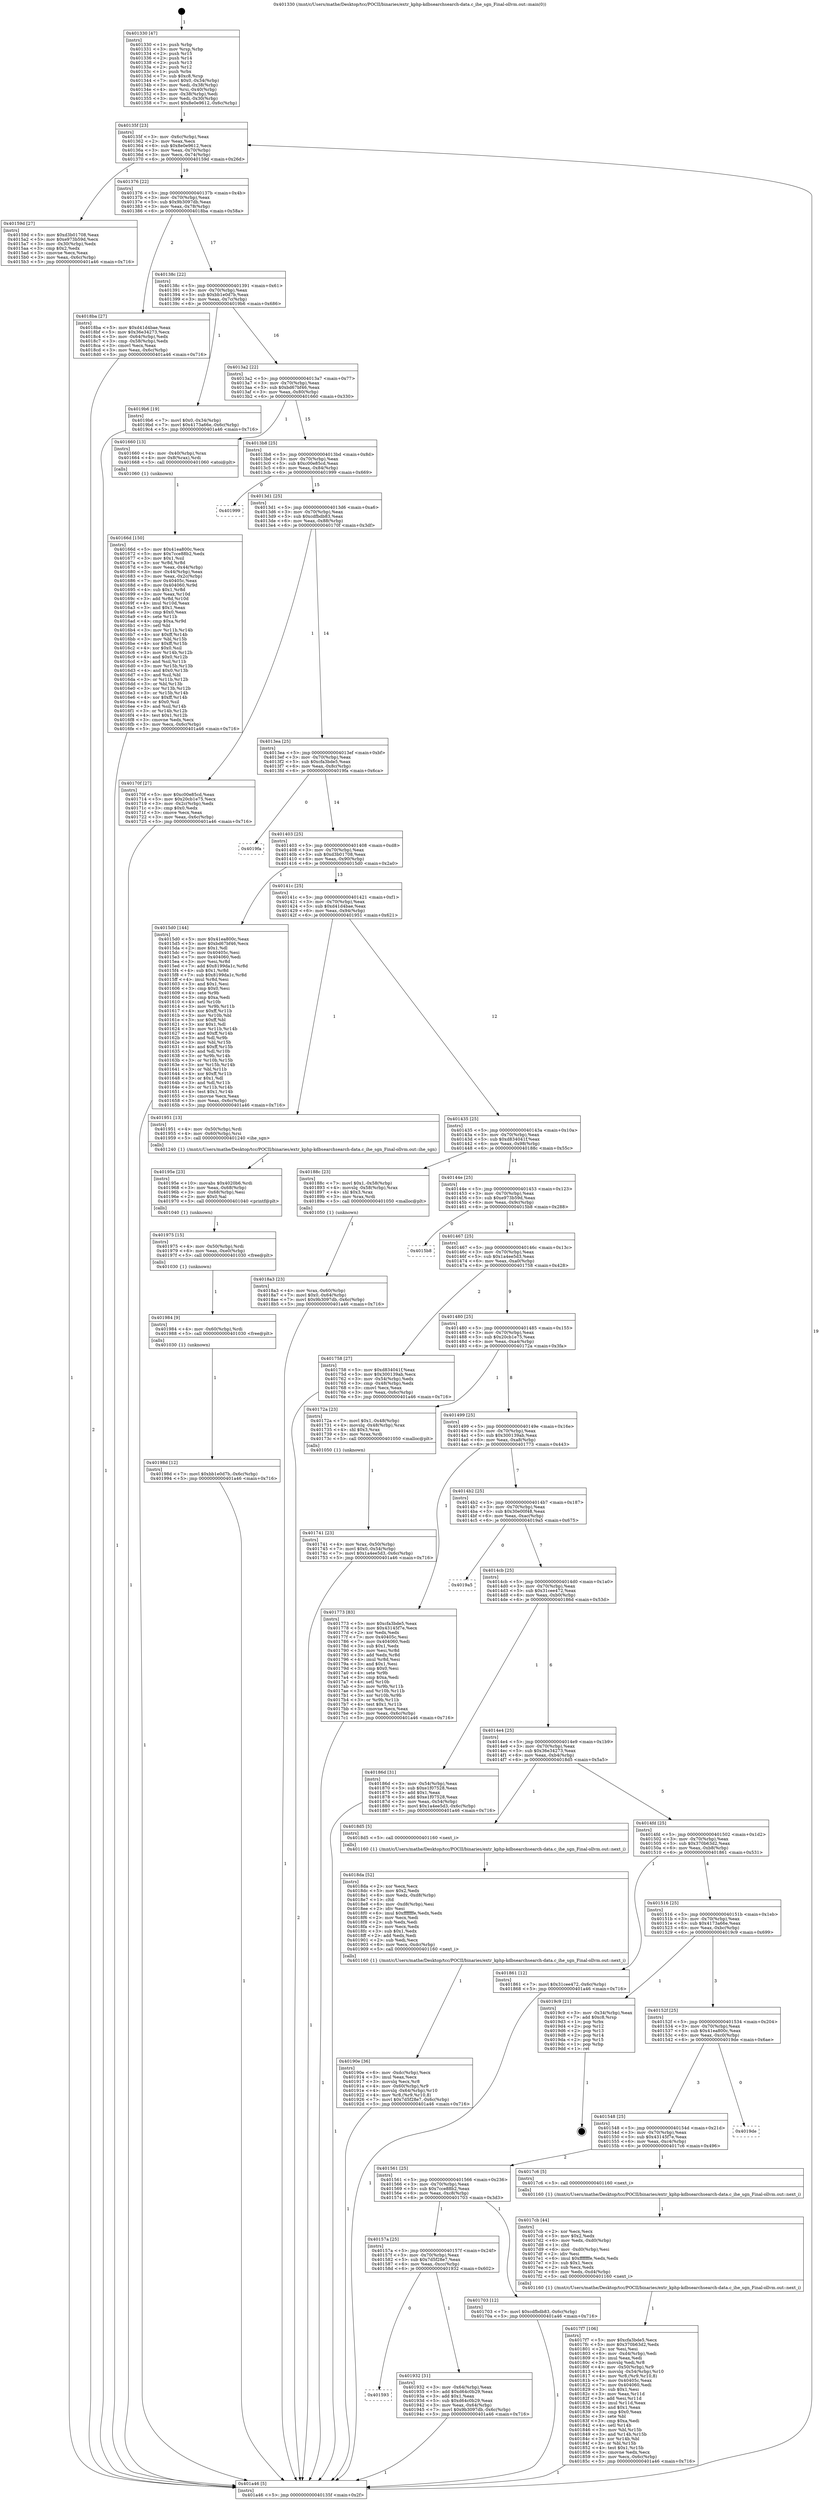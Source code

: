 digraph "0x401330" {
  label = "0x401330 (/mnt/c/Users/mathe/Desktop/tcc/POCII/binaries/extr_kphp-kdbsearchsearch-data.c_ihe_sgn_Final-ollvm.out::main(0))"
  labelloc = "t"
  node[shape=record]

  Entry [label="",width=0.3,height=0.3,shape=circle,fillcolor=black,style=filled]
  "0x40135f" [label="{
     0x40135f [23]\l
     | [instrs]\l
     &nbsp;&nbsp;0x40135f \<+3\>: mov -0x6c(%rbp),%eax\l
     &nbsp;&nbsp;0x401362 \<+2\>: mov %eax,%ecx\l
     &nbsp;&nbsp;0x401364 \<+6\>: sub $0x8e0e9612,%ecx\l
     &nbsp;&nbsp;0x40136a \<+3\>: mov %eax,-0x70(%rbp)\l
     &nbsp;&nbsp;0x40136d \<+3\>: mov %ecx,-0x74(%rbp)\l
     &nbsp;&nbsp;0x401370 \<+6\>: je 000000000040159d \<main+0x26d\>\l
  }"]
  "0x40159d" [label="{
     0x40159d [27]\l
     | [instrs]\l
     &nbsp;&nbsp;0x40159d \<+5\>: mov $0xd3b01708,%eax\l
     &nbsp;&nbsp;0x4015a2 \<+5\>: mov $0xe973b59d,%ecx\l
     &nbsp;&nbsp;0x4015a7 \<+3\>: mov -0x30(%rbp),%edx\l
     &nbsp;&nbsp;0x4015aa \<+3\>: cmp $0x2,%edx\l
     &nbsp;&nbsp;0x4015ad \<+3\>: cmovne %ecx,%eax\l
     &nbsp;&nbsp;0x4015b0 \<+3\>: mov %eax,-0x6c(%rbp)\l
     &nbsp;&nbsp;0x4015b3 \<+5\>: jmp 0000000000401a46 \<main+0x716\>\l
  }"]
  "0x401376" [label="{
     0x401376 [22]\l
     | [instrs]\l
     &nbsp;&nbsp;0x401376 \<+5\>: jmp 000000000040137b \<main+0x4b\>\l
     &nbsp;&nbsp;0x40137b \<+3\>: mov -0x70(%rbp),%eax\l
     &nbsp;&nbsp;0x40137e \<+5\>: sub $0x9b3097db,%eax\l
     &nbsp;&nbsp;0x401383 \<+3\>: mov %eax,-0x78(%rbp)\l
     &nbsp;&nbsp;0x401386 \<+6\>: je 00000000004018ba \<main+0x58a\>\l
  }"]
  "0x401a46" [label="{
     0x401a46 [5]\l
     | [instrs]\l
     &nbsp;&nbsp;0x401a46 \<+5\>: jmp 000000000040135f \<main+0x2f\>\l
  }"]
  "0x401330" [label="{
     0x401330 [47]\l
     | [instrs]\l
     &nbsp;&nbsp;0x401330 \<+1\>: push %rbp\l
     &nbsp;&nbsp;0x401331 \<+3\>: mov %rsp,%rbp\l
     &nbsp;&nbsp;0x401334 \<+2\>: push %r15\l
     &nbsp;&nbsp;0x401336 \<+2\>: push %r14\l
     &nbsp;&nbsp;0x401338 \<+2\>: push %r13\l
     &nbsp;&nbsp;0x40133a \<+2\>: push %r12\l
     &nbsp;&nbsp;0x40133c \<+1\>: push %rbx\l
     &nbsp;&nbsp;0x40133d \<+7\>: sub $0xc8,%rsp\l
     &nbsp;&nbsp;0x401344 \<+7\>: movl $0x0,-0x34(%rbp)\l
     &nbsp;&nbsp;0x40134b \<+3\>: mov %edi,-0x38(%rbp)\l
     &nbsp;&nbsp;0x40134e \<+4\>: mov %rsi,-0x40(%rbp)\l
     &nbsp;&nbsp;0x401352 \<+3\>: mov -0x38(%rbp),%edi\l
     &nbsp;&nbsp;0x401355 \<+3\>: mov %edi,-0x30(%rbp)\l
     &nbsp;&nbsp;0x401358 \<+7\>: movl $0x8e0e9612,-0x6c(%rbp)\l
  }"]
  Exit [label="",width=0.3,height=0.3,shape=circle,fillcolor=black,style=filled,peripheries=2]
  "0x4018ba" [label="{
     0x4018ba [27]\l
     | [instrs]\l
     &nbsp;&nbsp;0x4018ba \<+5\>: mov $0xd41d4bae,%eax\l
     &nbsp;&nbsp;0x4018bf \<+5\>: mov $0x36e34273,%ecx\l
     &nbsp;&nbsp;0x4018c4 \<+3\>: mov -0x64(%rbp),%edx\l
     &nbsp;&nbsp;0x4018c7 \<+3\>: cmp -0x58(%rbp),%edx\l
     &nbsp;&nbsp;0x4018ca \<+3\>: cmovl %ecx,%eax\l
     &nbsp;&nbsp;0x4018cd \<+3\>: mov %eax,-0x6c(%rbp)\l
     &nbsp;&nbsp;0x4018d0 \<+5\>: jmp 0000000000401a46 \<main+0x716\>\l
  }"]
  "0x40138c" [label="{
     0x40138c [22]\l
     | [instrs]\l
     &nbsp;&nbsp;0x40138c \<+5\>: jmp 0000000000401391 \<main+0x61\>\l
     &nbsp;&nbsp;0x401391 \<+3\>: mov -0x70(%rbp),%eax\l
     &nbsp;&nbsp;0x401394 \<+5\>: sub $0xbb1e0d7b,%eax\l
     &nbsp;&nbsp;0x401399 \<+3\>: mov %eax,-0x7c(%rbp)\l
     &nbsp;&nbsp;0x40139c \<+6\>: je 00000000004019b6 \<main+0x686\>\l
  }"]
  "0x40198d" [label="{
     0x40198d [12]\l
     | [instrs]\l
     &nbsp;&nbsp;0x40198d \<+7\>: movl $0xbb1e0d7b,-0x6c(%rbp)\l
     &nbsp;&nbsp;0x401994 \<+5\>: jmp 0000000000401a46 \<main+0x716\>\l
  }"]
  "0x4019b6" [label="{
     0x4019b6 [19]\l
     | [instrs]\l
     &nbsp;&nbsp;0x4019b6 \<+7\>: movl $0x0,-0x34(%rbp)\l
     &nbsp;&nbsp;0x4019bd \<+7\>: movl $0x4173a66e,-0x6c(%rbp)\l
     &nbsp;&nbsp;0x4019c4 \<+5\>: jmp 0000000000401a46 \<main+0x716\>\l
  }"]
  "0x4013a2" [label="{
     0x4013a2 [22]\l
     | [instrs]\l
     &nbsp;&nbsp;0x4013a2 \<+5\>: jmp 00000000004013a7 \<main+0x77\>\l
     &nbsp;&nbsp;0x4013a7 \<+3\>: mov -0x70(%rbp),%eax\l
     &nbsp;&nbsp;0x4013aa \<+5\>: sub $0xbd67bf46,%eax\l
     &nbsp;&nbsp;0x4013af \<+3\>: mov %eax,-0x80(%rbp)\l
     &nbsp;&nbsp;0x4013b2 \<+6\>: je 0000000000401660 \<main+0x330\>\l
  }"]
  "0x401984" [label="{
     0x401984 [9]\l
     | [instrs]\l
     &nbsp;&nbsp;0x401984 \<+4\>: mov -0x60(%rbp),%rdi\l
     &nbsp;&nbsp;0x401988 \<+5\>: call 0000000000401030 \<free@plt\>\l
     | [calls]\l
     &nbsp;&nbsp;0x401030 \{1\} (unknown)\l
  }"]
  "0x401660" [label="{
     0x401660 [13]\l
     | [instrs]\l
     &nbsp;&nbsp;0x401660 \<+4\>: mov -0x40(%rbp),%rax\l
     &nbsp;&nbsp;0x401664 \<+4\>: mov 0x8(%rax),%rdi\l
     &nbsp;&nbsp;0x401668 \<+5\>: call 0000000000401060 \<atoi@plt\>\l
     | [calls]\l
     &nbsp;&nbsp;0x401060 \{1\} (unknown)\l
  }"]
  "0x4013b8" [label="{
     0x4013b8 [25]\l
     | [instrs]\l
     &nbsp;&nbsp;0x4013b8 \<+5\>: jmp 00000000004013bd \<main+0x8d\>\l
     &nbsp;&nbsp;0x4013bd \<+3\>: mov -0x70(%rbp),%eax\l
     &nbsp;&nbsp;0x4013c0 \<+5\>: sub $0xc00e85cd,%eax\l
     &nbsp;&nbsp;0x4013c5 \<+6\>: mov %eax,-0x84(%rbp)\l
     &nbsp;&nbsp;0x4013cb \<+6\>: je 0000000000401999 \<main+0x669\>\l
  }"]
  "0x401975" [label="{
     0x401975 [15]\l
     | [instrs]\l
     &nbsp;&nbsp;0x401975 \<+4\>: mov -0x50(%rbp),%rdi\l
     &nbsp;&nbsp;0x401979 \<+6\>: mov %eax,-0xe0(%rbp)\l
     &nbsp;&nbsp;0x40197f \<+5\>: call 0000000000401030 \<free@plt\>\l
     | [calls]\l
     &nbsp;&nbsp;0x401030 \{1\} (unknown)\l
  }"]
  "0x401999" [label="{
     0x401999\l
  }", style=dashed]
  "0x4013d1" [label="{
     0x4013d1 [25]\l
     | [instrs]\l
     &nbsp;&nbsp;0x4013d1 \<+5\>: jmp 00000000004013d6 \<main+0xa6\>\l
     &nbsp;&nbsp;0x4013d6 \<+3\>: mov -0x70(%rbp),%eax\l
     &nbsp;&nbsp;0x4013d9 \<+5\>: sub $0xcdfbdb83,%eax\l
     &nbsp;&nbsp;0x4013de \<+6\>: mov %eax,-0x88(%rbp)\l
     &nbsp;&nbsp;0x4013e4 \<+6\>: je 000000000040170f \<main+0x3df\>\l
  }"]
  "0x40195e" [label="{
     0x40195e [23]\l
     | [instrs]\l
     &nbsp;&nbsp;0x40195e \<+10\>: movabs $0x4020b6,%rdi\l
     &nbsp;&nbsp;0x401968 \<+3\>: mov %eax,-0x68(%rbp)\l
     &nbsp;&nbsp;0x40196b \<+3\>: mov -0x68(%rbp),%esi\l
     &nbsp;&nbsp;0x40196e \<+2\>: mov $0x0,%al\l
     &nbsp;&nbsp;0x401970 \<+5\>: call 0000000000401040 \<printf@plt\>\l
     | [calls]\l
     &nbsp;&nbsp;0x401040 \{1\} (unknown)\l
  }"]
  "0x40170f" [label="{
     0x40170f [27]\l
     | [instrs]\l
     &nbsp;&nbsp;0x40170f \<+5\>: mov $0xc00e85cd,%eax\l
     &nbsp;&nbsp;0x401714 \<+5\>: mov $0x20cb1e75,%ecx\l
     &nbsp;&nbsp;0x401719 \<+3\>: mov -0x2c(%rbp),%edx\l
     &nbsp;&nbsp;0x40171c \<+3\>: cmp $0x0,%edx\l
     &nbsp;&nbsp;0x40171f \<+3\>: cmove %ecx,%eax\l
     &nbsp;&nbsp;0x401722 \<+3\>: mov %eax,-0x6c(%rbp)\l
     &nbsp;&nbsp;0x401725 \<+5\>: jmp 0000000000401a46 \<main+0x716\>\l
  }"]
  "0x4013ea" [label="{
     0x4013ea [25]\l
     | [instrs]\l
     &nbsp;&nbsp;0x4013ea \<+5\>: jmp 00000000004013ef \<main+0xbf\>\l
     &nbsp;&nbsp;0x4013ef \<+3\>: mov -0x70(%rbp),%eax\l
     &nbsp;&nbsp;0x4013f2 \<+5\>: sub $0xcfa3bde5,%eax\l
     &nbsp;&nbsp;0x4013f7 \<+6\>: mov %eax,-0x8c(%rbp)\l
     &nbsp;&nbsp;0x4013fd \<+6\>: je 00000000004019fa \<main+0x6ca\>\l
  }"]
  "0x401593" [label="{
     0x401593\l
  }", style=dashed]
  "0x4019fa" [label="{
     0x4019fa\l
  }", style=dashed]
  "0x401403" [label="{
     0x401403 [25]\l
     | [instrs]\l
     &nbsp;&nbsp;0x401403 \<+5\>: jmp 0000000000401408 \<main+0xd8\>\l
     &nbsp;&nbsp;0x401408 \<+3\>: mov -0x70(%rbp),%eax\l
     &nbsp;&nbsp;0x40140b \<+5\>: sub $0xd3b01708,%eax\l
     &nbsp;&nbsp;0x401410 \<+6\>: mov %eax,-0x90(%rbp)\l
     &nbsp;&nbsp;0x401416 \<+6\>: je 00000000004015d0 \<main+0x2a0\>\l
  }"]
  "0x401932" [label="{
     0x401932 [31]\l
     | [instrs]\l
     &nbsp;&nbsp;0x401932 \<+3\>: mov -0x64(%rbp),%eax\l
     &nbsp;&nbsp;0x401935 \<+5\>: add $0xd64c0b29,%eax\l
     &nbsp;&nbsp;0x40193a \<+3\>: add $0x1,%eax\l
     &nbsp;&nbsp;0x40193d \<+5\>: sub $0xd64c0b29,%eax\l
     &nbsp;&nbsp;0x401942 \<+3\>: mov %eax,-0x64(%rbp)\l
     &nbsp;&nbsp;0x401945 \<+7\>: movl $0x9b3097db,-0x6c(%rbp)\l
     &nbsp;&nbsp;0x40194c \<+5\>: jmp 0000000000401a46 \<main+0x716\>\l
  }"]
  "0x4015d0" [label="{
     0x4015d0 [144]\l
     | [instrs]\l
     &nbsp;&nbsp;0x4015d0 \<+5\>: mov $0x41ea800c,%eax\l
     &nbsp;&nbsp;0x4015d5 \<+5\>: mov $0xbd67bf46,%ecx\l
     &nbsp;&nbsp;0x4015da \<+2\>: mov $0x1,%dl\l
     &nbsp;&nbsp;0x4015dc \<+7\>: mov 0x40405c,%esi\l
     &nbsp;&nbsp;0x4015e3 \<+7\>: mov 0x404060,%edi\l
     &nbsp;&nbsp;0x4015ea \<+3\>: mov %esi,%r8d\l
     &nbsp;&nbsp;0x4015ed \<+7\>: add $0x8199da1c,%r8d\l
     &nbsp;&nbsp;0x4015f4 \<+4\>: sub $0x1,%r8d\l
     &nbsp;&nbsp;0x4015f8 \<+7\>: sub $0x8199da1c,%r8d\l
     &nbsp;&nbsp;0x4015ff \<+4\>: imul %r8d,%esi\l
     &nbsp;&nbsp;0x401603 \<+3\>: and $0x1,%esi\l
     &nbsp;&nbsp;0x401606 \<+3\>: cmp $0x0,%esi\l
     &nbsp;&nbsp;0x401609 \<+4\>: sete %r9b\l
     &nbsp;&nbsp;0x40160d \<+3\>: cmp $0xa,%edi\l
     &nbsp;&nbsp;0x401610 \<+4\>: setl %r10b\l
     &nbsp;&nbsp;0x401614 \<+3\>: mov %r9b,%r11b\l
     &nbsp;&nbsp;0x401617 \<+4\>: xor $0xff,%r11b\l
     &nbsp;&nbsp;0x40161b \<+3\>: mov %r10b,%bl\l
     &nbsp;&nbsp;0x40161e \<+3\>: xor $0xff,%bl\l
     &nbsp;&nbsp;0x401621 \<+3\>: xor $0x1,%dl\l
     &nbsp;&nbsp;0x401624 \<+3\>: mov %r11b,%r14b\l
     &nbsp;&nbsp;0x401627 \<+4\>: and $0xff,%r14b\l
     &nbsp;&nbsp;0x40162b \<+3\>: and %dl,%r9b\l
     &nbsp;&nbsp;0x40162e \<+3\>: mov %bl,%r15b\l
     &nbsp;&nbsp;0x401631 \<+4\>: and $0xff,%r15b\l
     &nbsp;&nbsp;0x401635 \<+3\>: and %dl,%r10b\l
     &nbsp;&nbsp;0x401638 \<+3\>: or %r9b,%r14b\l
     &nbsp;&nbsp;0x40163b \<+3\>: or %r10b,%r15b\l
     &nbsp;&nbsp;0x40163e \<+3\>: xor %r15b,%r14b\l
     &nbsp;&nbsp;0x401641 \<+3\>: or %bl,%r11b\l
     &nbsp;&nbsp;0x401644 \<+4\>: xor $0xff,%r11b\l
     &nbsp;&nbsp;0x401648 \<+3\>: or $0x1,%dl\l
     &nbsp;&nbsp;0x40164b \<+3\>: and %dl,%r11b\l
     &nbsp;&nbsp;0x40164e \<+3\>: or %r11b,%r14b\l
     &nbsp;&nbsp;0x401651 \<+4\>: test $0x1,%r14b\l
     &nbsp;&nbsp;0x401655 \<+3\>: cmovne %ecx,%eax\l
     &nbsp;&nbsp;0x401658 \<+3\>: mov %eax,-0x6c(%rbp)\l
     &nbsp;&nbsp;0x40165b \<+5\>: jmp 0000000000401a46 \<main+0x716\>\l
  }"]
  "0x40141c" [label="{
     0x40141c [25]\l
     | [instrs]\l
     &nbsp;&nbsp;0x40141c \<+5\>: jmp 0000000000401421 \<main+0xf1\>\l
     &nbsp;&nbsp;0x401421 \<+3\>: mov -0x70(%rbp),%eax\l
     &nbsp;&nbsp;0x401424 \<+5\>: sub $0xd41d4bae,%eax\l
     &nbsp;&nbsp;0x401429 \<+6\>: mov %eax,-0x94(%rbp)\l
     &nbsp;&nbsp;0x40142f \<+6\>: je 0000000000401951 \<main+0x621\>\l
  }"]
  "0x40166d" [label="{
     0x40166d [150]\l
     | [instrs]\l
     &nbsp;&nbsp;0x40166d \<+5\>: mov $0x41ea800c,%ecx\l
     &nbsp;&nbsp;0x401672 \<+5\>: mov $0x7cce88b2,%edx\l
     &nbsp;&nbsp;0x401677 \<+3\>: mov $0x1,%sil\l
     &nbsp;&nbsp;0x40167a \<+3\>: xor %r8d,%r8d\l
     &nbsp;&nbsp;0x40167d \<+3\>: mov %eax,-0x44(%rbp)\l
     &nbsp;&nbsp;0x401680 \<+3\>: mov -0x44(%rbp),%eax\l
     &nbsp;&nbsp;0x401683 \<+3\>: mov %eax,-0x2c(%rbp)\l
     &nbsp;&nbsp;0x401686 \<+7\>: mov 0x40405c,%eax\l
     &nbsp;&nbsp;0x40168d \<+8\>: mov 0x404060,%r9d\l
     &nbsp;&nbsp;0x401695 \<+4\>: sub $0x1,%r8d\l
     &nbsp;&nbsp;0x401699 \<+3\>: mov %eax,%r10d\l
     &nbsp;&nbsp;0x40169c \<+3\>: add %r8d,%r10d\l
     &nbsp;&nbsp;0x40169f \<+4\>: imul %r10d,%eax\l
     &nbsp;&nbsp;0x4016a3 \<+3\>: and $0x1,%eax\l
     &nbsp;&nbsp;0x4016a6 \<+3\>: cmp $0x0,%eax\l
     &nbsp;&nbsp;0x4016a9 \<+4\>: sete %r11b\l
     &nbsp;&nbsp;0x4016ad \<+4\>: cmp $0xa,%r9d\l
     &nbsp;&nbsp;0x4016b1 \<+3\>: setl %bl\l
     &nbsp;&nbsp;0x4016b4 \<+3\>: mov %r11b,%r14b\l
     &nbsp;&nbsp;0x4016b7 \<+4\>: xor $0xff,%r14b\l
     &nbsp;&nbsp;0x4016bb \<+3\>: mov %bl,%r15b\l
     &nbsp;&nbsp;0x4016be \<+4\>: xor $0xff,%r15b\l
     &nbsp;&nbsp;0x4016c2 \<+4\>: xor $0x0,%sil\l
     &nbsp;&nbsp;0x4016c6 \<+3\>: mov %r14b,%r12b\l
     &nbsp;&nbsp;0x4016c9 \<+4\>: and $0x0,%r12b\l
     &nbsp;&nbsp;0x4016cd \<+3\>: and %sil,%r11b\l
     &nbsp;&nbsp;0x4016d0 \<+3\>: mov %r15b,%r13b\l
     &nbsp;&nbsp;0x4016d3 \<+4\>: and $0x0,%r13b\l
     &nbsp;&nbsp;0x4016d7 \<+3\>: and %sil,%bl\l
     &nbsp;&nbsp;0x4016da \<+3\>: or %r11b,%r12b\l
     &nbsp;&nbsp;0x4016dd \<+3\>: or %bl,%r13b\l
     &nbsp;&nbsp;0x4016e0 \<+3\>: xor %r13b,%r12b\l
     &nbsp;&nbsp;0x4016e3 \<+3\>: or %r15b,%r14b\l
     &nbsp;&nbsp;0x4016e6 \<+4\>: xor $0xff,%r14b\l
     &nbsp;&nbsp;0x4016ea \<+4\>: or $0x0,%sil\l
     &nbsp;&nbsp;0x4016ee \<+3\>: and %sil,%r14b\l
     &nbsp;&nbsp;0x4016f1 \<+3\>: or %r14b,%r12b\l
     &nbsp;&nbsp;0x4016f4 \<+4\>: test $0x1,%r12b\l
     &nbsp;&nbsp;0x4016f8 \<+3\>: cmovne %edx,%ecx\l
     &nbsp;&nbsp;0x4016fb \<+3\>: mov %ecx,-0x6c(%rbp)\l
     &nbsp;&nbsp;0x4016fe \<+5\>: jmp 0000000000401a46 \<main+0x716\>\l
  }"]
  "0x40190e" [label="{
     0x40190e [36]\l
     | [instrs]\l
     &nbsp;&nbsp;0x40190e \<+6\>: mov -0xdc(%rbp),%ecx\l
     &nbsp;&nbsp;0x401914 \<+3\>: imul %eax,%ecx\l
     &nbsp;&nbsp;0x401917 \<+3\>: movslq %ecx,%r8\l
     &nbsp;&nbsp;0x40191a \<+4\>: mov -0x60(%rbp),%r9\l
     &nbsp;&nbsp;0x40191e \<+4\>: movslq -0x64(%rbp),%r10\l
     &nbsp;&nbsp;0x401922 \<+4\>: mov %r8,(%r9,%r10,8)\l
     &nbsp;&nbsp;0x401926 \<+7\>: movl $0x7d5f28e7,-0x6c(%rbp)\l
     &nbsp;&nbsp;0x40192d \<+5\>: jmp 0000000000401a46 \<main+0x716\>\l
  }"]
  "0x401951" [label="{
     0x401951 [13]\l
     | [instrs]\l
     &nbsp;&nbsp;0x401951 \<+4\>: mov -0x50(%rbp),%rdi\l
     &nbsp;&nbsp;0x401955 \<+4\>: mov -0x60(%rbp),%rsi\l
     &nbsp;&nbsp;0x401959 \<+5\>: call 0000000000401240 \<ihe_sgn\>\l
     | [calls]\l
     &nbsp;&nbsp;0x401240 \{1\} (/mnt/c/Users/mathe/Desktop/tcc/POCII/binaries/extr_kphp-kdbsearchsearch-data.c_ihe_sgn_Final-ollvm.out::ihe_sgn)\l
  }"]
  "0x401435" [label="{
     0x401435 [25]\l
     | [instrs]\l
     &nbsp;&nbsp;0x401435 \<+5\>: jmp 000000000040143a \<main+0x10a\>\l
     &nbsp;&nbsp;0x40143a \<+3\>: mov -0x70(%rbp),%eax\l
     &nbsp;&nbsp;0x40143d \<+5\>: sub $0xd834041f,%eax\l
     &nbsp;&nbsp;0x401442 \<+6\>: mov %eax,-0x98(%rbp)\l
     &nbsp;&nbsp;0x401448 \<+6\>: je 000000000040188c \<main+0x55c\>\l
  }"]
  "0x4018da" [label="{
     0x4018da [52]\l
     | [instrs]\l
     &nbsp;&nbsp;0x4018da \<+2\>: xor %ecx,%ecx\l
     &nbsp;&nbsp;0x4018dc \<+5\>: mov $0x2,%edx\l
     &nbsp;&nbsp;0x4018e1 \<+6\>: mov %edx,-0xd8(%rbp)\l
     &nbsp;&nbsp;0x4018e7 \<+1\>: cltd\l
     &nbsp;&nbsp;0x4018e8 \<+6\>: mov -0xd8(%rbp),%esi\l
     &nbsp;&nbsp;0x4018ee \<+2\>: idiv %esi\l
     &nbsp;&nbsp;0x4018f0 \<+6\>: imul $0xfffffffe,%edx,%edx\l
     &nbsp;&nbsp;0x4018f6 \<+2\>: mov %ecx,%edi\l
     &nbsp;&nbsp;0x4018f8 \<+2\>: sub %edx,%edi\l
     &nbsp;&nbsp;0x4018fa \<+2\>: mov %ecx,%edx\l
     &nbsp;&nbsp;0x4018fc \<+3\>: sub $0x1,%edx\l
     &nbsp;&nbsp;0x4018ff \<+2\>: add %edx,%edi\l
     &nbsp;&nbsp;0x401901 \<+2\>: sub %edi,%ecx\l
     &nbsp;&nbsp;0x401903 \<+6\>: mov %ecx,-0xdc(%rbp)\l
     &nbsp;&nbsp;0x401909 \<+5\>: call 0000000000401160 \<next_i\>\l
     | [calls]\l
     &nbsp;&nbsp;0x401160 \{1\} (/mnt/c/Users/mathe/Desktop/tcc/POCII/binaries/extr_kphp-kdbsearchsearch-data.c_ihe_sgn_Final-ollvm.out::next_i)\l
  }"]
  "0x40188c" [label="{
     0x40188c [23]\l
     | [instrs]\l
     &nbsp;&nbsp;0x40188c \<+7\>: movl $0x1,-0x58(%rbp)\l
     &nbsp;&nbsp;0x401893 \<+4\>: movslq -0x58(%rbp),%rax\l
     &nbsp;&nbsp;0x401897 \<+4\>: shl $0x3,%rax\l
     &nbsp;&nbsp;0x40189b \<+3\>: mov %rax,%rdi\l
     &nbsp;&nbsp;0x40189e \<+5\>: call 0000000000401050 \<malloc@plt\>\l
     | [calls]\l
     &nbsp;&nbsp;0x401050 \{1\} (unknown)\l
  }"]
  "0x40144e" [label="{
     0x40144e [25]\l
     | [instrs]\l
     &nbsp;&nbsp;0x40144e \<+5\>: jmp 0000000000401453 \<main+0x123\>\l
     &nbsp;&nbsp;0x401453 \<+3\>: mov -0x70(%rbp),%eax\l
     &nbsp;&nbsp;0x401456 \<+5\>: sub $0xe973b59d,%eax\l
     &nbsp;&nbsp;0x40145b \<+6\>: mov %eax,-0x9c(%rbp)\l
     &nbsp;&nbsp;0x401461 \<+6\>: je 00000000004015b8 \<main+0x288\>\l
  }"]
  "0x4018a3" [label="{
     0x4018a3 [23]\l
     | [instrs]\l
     &nbsp;&nbsp;0x4018a3 \<+4\>: mov %rax,-0x60(%rbp)\l
     &nbsp;&nbsp;0x4018a7 \<+7\>: movl $0x0,-0x64(%rbp)\l
     &nbsp;&nbsp;0x4018ae \<+7\>: movl $0x9b3097db,-0x6c(%rbp)\l
     &nbsp;&nbsp;0x4018b5 \<+5\>: jmp 0000000000401a46 \<main+0x716\>\l
  }"]
  "0x4015b8" [label="{
     0x4015b8\l
  }", style=dashed]
  "0x401467" [label="{
     0x401467 [25]\l
     | [instrs]\l
     &nbsp;&nbsp;0x401467 \<+5\>: jmp 000000000040146c \<main+0x13c\>\l
     &nbsp;&nbsp;0x40146c \<+3\>: mov -0x70(%rbp),%eax\l
     &nbsp;&nbsp;0x40146f \<+5\>: sub $0x1a4ee5d3,%eax\l
     &nbsp;&nbsp;0x401474 \<+6\>: mov %eax,-0xa0(%rbp)\l
     &nbsp;&nbsp;0x40147a \<+6\>: je 0000000000401758 \<main+0x428\>\l
  }"]
  "0x4017f7" [label="{
     0x4017f7 [106]\l
     | [instrs]\l
     &nbsp;&nbsp;0x4017f7 \<+5\>: mov $0xcfa3bde5,%ecx\l
     &nbsp;&nbsp;0x4017fc \<+5\>: mov $0x370b63d2,%edx\l
     &nbsp;&nbsp;0x401801 \<+2\>: xor %esi,%esi\l
     &nbsp;&nbsp;0x401803 \<+6\>: mov -0xd4(%rbp),%edi\l
     &nbsp;&nbsp;0x401809 \<+3\>: imul %eax,%edi\l
     &nbsp;&nbsp;0x40180c \<+3\>: movslq %edi,%r8\l
     &nbsp;&nbsp;0x40180f \<+4\>: mov -0x50(%rbp),%r9\l
     &nbsp;&nbsp;0x401813 \<+4\>: movslq -0x54(%rbp),%r10\l
     &nbsp;&nbsp;0x401817 \<+4\>: mov %r8,(%r9,%r10,8)\l
     &nbsp;&nbsp;0x40181b \<+7\>: mov 0x40405c,%eax\l
     &nbsp;&nbsp;0x401822 \<+7\>: mov 0x404060,%edi\l
     &nbsp;&nbsp;0x401829 \<+3\>: sub $0x1,%esi\l
     &nbsp;&nbsp;0x40182c \<+3\>: mov %eax,%r11d\l
     &nbsp;&nbsp;0x40182f \<+3\>: add %esi,%r11d\l
     &nbsp;&nbsp;0x401832 \<+4\>: imul %r11d,%eax\l
     &nbsp;&nbsp;0x401836 \<+3\>: and $0x1,%eax\l
     &nbsp;&nbsp;0x401839 \<+3\>: cmp $0x0,%eax\l
     &nbsp;&nbsp;0x40183c \<+3\>: sete %bl\l
     &nbsp;&nbsp;0x40183f \<+3\>: cmp $0xa,%edi\l
     &nbsp;&nbsp;0x401842 \<+4\>: setl %r14b\l
     &nbsp;&nbsp;0x401846 \<+3\>: mov %bl,%r15b\l
     &nbsp;&nbsp;0x401849 \<+3\>: and %r14b,%r15b\l
     &nbsp;&nbsp;0x40184c \<+3\>: xor %r14b,%bl\l
     &nbsp;&nbsp;0x40184f \<+3\>: or %bl,%r15b\l
     &nbsp;&nbsp;0x401852 \<+4\>: test $0x1,%r15b\l
     &nbsp;&nbsp;0x401856 \<+3\>: cmovne %edx,%ecx\l
     &nbsp;&nbsp;0x401859 \<+3\>: mov %ecx,-0x6c(%rbp)\l
     &nbsp;&nbsp;0x40185c \<+5\>: jmp 0000000000401a46 \<main+0x716\>\l
  }"]
  "0x401758" [label="{
     0x401758 [27]\l
     | [instrs]\l
     &nbsp;&nbsp;0x401758 \<+5\>: mov $0xd834041f,%eax\l
     &nbsp;&nbsp;0x40175d \<+5\>: mov $0x300139ab,%ecx\l
     &nbsp;&nbsp;0x401762 \<+3\>: mov -0x54(%rbp),%edx\l
     &nbsp;&nbsp;0x401765 \<+3\>: cmp -0x48(%rbp),%edx\l
     &nbsp;&nbsp;0x401768 \<+3\>: cmovl %ecx,%eax\l
     &nbsp;&nbsp;0x40176b \<+3\>: mov %eax,-0x6c(%rbp)\l
     &nbsp;&nbsp;0x40176e \<+5\>: jmp 0000000000401a46 \<main+0x716\>\l
  }"]
  "0x401480" [label="{
     0x401480 [25]\l
     | [instrs]\l
     &nbsp;&nbsp;0x401480 \<+5\>: jmp 0000000000401485 \<main+0x155\>\l
     &nbsp;&nbsp;0x401485 \<+3\>: mov -0x70(%rbp),%eax\l
     &nbsp;&nbsp;0x401488 \<+5\>: sub $0x20cb1e75,%eax\l
     &nbsp;&nbsp;0x40148d \<+6\>: mov %eax,-0xa4(%rbp)\l
     &nbsp;&nbsp;0x401493 \<+6\>: je 000000000040172a \<main+0x3fa\>\l
  }"]
  "0x4017cb" [label="{
     0x4017cb [44]\l
     | [instrs]\l
     &nbsp;&nbsp;0x4017cb \<+2\>: xor %ecx,%ecx\l
     &nbsp;&nbsp;0x4017cd \<+5\>: mov $0x2,%edx\l
     &nbsp;&nbsp;0x4017d2 \<+6\>: mov %edx,-0xd0(%rbp)\l
     &nbsp;&nbsp;0x4017d8 \<+1\>: cltd\l
     &nbsp;&nbsp;0x4017d9 \<+6\>: mov -0xd0(%rbp),%esi\l
     &nbsp;&nbsp;0x4017df \<+2\>: idiv %esi\l
     &nbsp;&nbsp;0x4017e1 \<+6\>: imul $0xfffffffe,%edx,%edx\l
     &nbsp;&nbsp;0x4017e7 \<+3\>: sub $0x1,%ecx\l
     &nbsp;&nbsp;0x4017ea \<+2\>: sub %ecx,%edx\l
     &nbsp;&nbsp;0x4017ec \<+6\>: mov %edx,-0xd4(%rbp)\l
     &nbsp;&nbsp;0x4017f2 \<+5\>: call 0000000000401160 \<next_i\>\l
     | [calls]\l
     &nbsp;&nbsp;0x401160 \{1\} (/mnt/c/Users/mathe/Desktop/tcc/POCII/binaries/extr_kphp-kdbsearchsearch-data.c_ihe_sgn_Final-ollvm.out::next_i)\l
  }"]
  "0x40172a" [label="{
     0x40172a [23]\l
     | [instrs]\l
     &nbsp;&nbsp;0x40172a \<+7\>: movl $0x1,-0x48(%rbp)\l
     &nbsp;&nbsp;0x401731 \<+4\>: movslq -0x48(%rbp),%rax\l
     &nbsp;&nbsp;0x401735 \<+4\>: shl $0x3,%rax\l
     &nbsp;&nbsp;0x401739 \<+3\>: mov %rax,%rdi\l
     &nbsp;&nbsp;0x40173c \<+5\>: call 0000000000401050 \<malloc@plt\>\l
     | [calls]\l
     &nbsp;&nbsp;0x401050 \{1\} (unknown)\l
  }"]
  "0x401499" [label="{
     0x401499 [25]\l
     | [instrs]\l
     &nbsp;&nbsp;0x401499 \<+5\>: jmp 000000000040149e \<main+0x16e\>\l
     &nbsp;&nbsp;0x40149e \<+3\>: mov -0x70(%rbp),%eax\l
     &nbsp;&nbsp;0x4014a1 \<+5\>: sub $0x300139ab,%eax\l
     &nbsp;&nbsp;0x4014a6 \<+6\>: mov %eax,-0xa8(%rbp)\l
     &nbsp;&nbsp;0x4014ac \<+6\>: je 0000000000401773 \<main+0x443\>\l
  }"]
  "0x401741" [label="{
     0x401741 [23]\l
     | [instrs]\l
     &nbsp;&nbsp;0x401741 \<+4\>: mov %rax,-0x50(%rbp)\l
     &nbsp;&nbsp;0x401745 \<+7\>: movl $0x0,-0x54(%rbp)\l
     &nbsp;&nbsp;0x40174c \<+7\>: movl $0x1a4ee5d3,-0x6c(%rbp)\l
     &nbsp;&nbsp;0x401753 \<+5\>: jmp 0000000000401a46 \<main+0x716\>\l
  }"]
  "0x401773" [label="{
     0x401773 [83]\l
     | [instrs]\l
     &nbsp;&nbsp;0x401773 \<+5\>: mov $0xcfa3bde5,%eax\l
     &nbsp;&nbsp;0x401778 \<+5\>: mov $0x43145f7e,%ecx\l
     &nbsp;&nbsp;0x40177d \<+2\>: xor %edx,%edx\l
     &nbsp;&nbsp;0x40177f \<+7\>: mov 0x40405c,%esi\l
     &nbsp;&nbsp;0x401786 \<+7\>: mov 0x404060,%edi\l
     &nbsp;&nbsp;0x40178d \<+3\>: sub $0x1,%edx\l
     &nbsp;&nbsp;0x401790 \<+3\>: mov %esi,%r8d\l
     &nbsp;&nbsp;0x401793 \<+3\>: add %edx,%r8d\l
     &nbsp;&nbsp;0x401796 \<+4\>: imul %r8d,%esi\l
     &nbsp;&nbsp;0x40179a \<+3\>: and $0x1,%esi\l
     &nbsp;&nbsp;0x40179d \<+3\>: cmp $0x0,%esi\l
     &nbsp;&nbsp;0x4017a0 \<+4\>: sete %r9b\l
     &nbsp;&nbsp;0x4017a4 \<+3\>: cmp $0xa,%edi\l
     &nbsp;&nbsp;0x4017a7 \<+4\>: setl %r10b\l
     &nbsp;&nbsp;0x4017ab \<+3\>: mov %r9b,%r11b\l
     &nbsp;&nbsp;0x4017ae \<+3\>: and %r10b,%r11b\l
     &nbsp;&nbsp;0x4017b1 \<+3\>: xor %r10b,%r9b\l
     &nbsp;&nbsp;0x4017b4 \<+3\>: or %r9b,%r11b\l
     &nbsp;&nbsp;0x4017b7 \<+4\>: test $0x1,%r11b\l
     &nbsp;&nbsp;0x4017bb \<+3\>: cmovne %ecx,%eax\l
     &nbsp;&nbsp;0x4017be \<+3\>: mov %eax,-0x6c(%rbp)\l
     &nbsp;&nbsp;0x4017c1 \<+5\>: jmp 0000000000401a46 \<main+0x716\>\l
  }"]
  "0x4014b2" [label="{
     0x4014b2 [25]\l
     | [instrs]\l
     &nbsp;&nbsp;0x4014b2 \<+5\>: jmp 00000000004014b7 \<main+0x187\>\l
     &nbsp;&nbsp;0x4014b7 \<+3\>: mov -0x70(%rbp),%eax\l
     &nbsp;&nbsp;0x4014ba \<+5\>: sub $0x30e00f48,%eax\l
     &nbsp;&nbsp;0x4014bf \<+6\>: mov %eax,-0xac(%rbp)\l
     &nbsp;&nbsp;0x4014c5 \<+6\>: je 00000000004019a5 \<main+0x675\>\l
  }"]
  "0x40157a" [label="{
     0x40157a [25]\l
     | [instrs]\l
     &nbsp;&nbsp;0x40157a \<+5\>: jmp 000000000040157f \<main+0x24f\>\l
     &nbsp;&nbsp;0x40157f \<+3\>: mov -0x70(%rbp),%eax\l
     &nbsp;&nbsp;0x401582 \<+5\>: sub $0x7d5f28e7,%eax\l
     &nbsp;&nbsp;0x401587 \<+6\>: mov %eax,-0xcc(%rbp)\l
     &nbsp;&nbsp;0x40158d \<+6\>: je 0000000000401932 \<main+0x602\>\l
  }"]
  "0x4019a5" [label="{
     0x4019a5\l
  }", style=dashed]
  "0x4014cb" [label="{
     0x4014cb [25]\l
     | [instrs]\l
     &nbsp;&nbsp;0x4014cb \<+5\>: jmp 00000000004014d0 \<main+0x1a0\>\l
     &nbsp;&nbsp;0x4014d0 \<+3\>: mov -0x70(%rbp),%eax\l
     &nbsp;&nbsp;0x4014d3 \<+5\>: sub $0x31cee472,%eax\l
     &nbsp;&nbsp;0x4014d8 \<+6\>: mov %eax,-0xb0(%rbp)\l
     &nbsp;&nbsp;0x4014de \<+6\>: je 000000000040186d \<main+0x53d\>\l
  }"]
  "0x401703" [label="{
     0x401703 [12]\l
     | [instrs]\l
     &nbsp;&nbsp;0x401703 \<+7\>: movl $0xcdfbdb83,-0x6c(%rbp)\l
     &nbsp;&nbsp;0x40170a \<+5\>: jmp 0000000000401a46 \<main+0x716\>\l
  }"]
  "0x40186d" [label="{
     0x40186d [31]\l
     | [instrs]\l
     &nbsp;&nbsp;0x40186d \<+3\>: mov -0x54(%rbp),%eax\l
     &nbsp;&nbsp;0x401870 \<+5\>: sub $0xe1f07528,%eax\l
     &nbsp;&nbsp;0x401875 \<+3\>: add $0x1,%eax\l
     &nbsp;&nbsp;0x401878 \<+5\>: add $0xe1f07528,%eax\l
     &nbsp;&nbsp;0x40187d \<+3\>: mov %eax,-0x54(%rbp)\l
     &nbsp;&nbsp;0x401880 \<+7\>: movl $0x1a4ee5d3,-0x6c(%rbp)\l
     &nbsp;&nbsp;0x401887 \<+5\>: jmp 0000000000401a46 \<main+0x716\>\l
  }"]
  "0x4014e4" [label="{
     0x4014e4 [25]\l
     | [instrs]\l
     &nbsp;&nbsp;0x4014e4 \<+5\>: jmp 00000000004014e9 \<main+0x1b9\>\l
     &nbsp;&nbsp;0x4014e9 \<+3\>: mov -0x70(%rbp),%eax\l
     &nbsp;&nbsp;0x4014ec \<+5\>: sub $0x36e34273,%eax\l
     &nbsp;&nbsp;0x4014f1 \<+6\>: mov %eax,-0xb4(%rbp)\l
     &nbsp;&nbsp;0x4014f7 \<+6\>: je 00000000004018d5 \<main+0x5a5\>\l
  }"]
  "0x401561" [label="{
     0x401561 [25]\l
     | [instrs]\l
     &nbsp;&nbsp;0x401561 \<+5\>: jmp 0000000000401566 \<main+0x236\>\l
     &nbsp;&nbsp;0x401566 \<+3\>: mov -0x70(%rbp),%eax\l
     &nbsp;&nbsp;0x401569 \<+5\>: sub $0x7cce88b2,%eax\l
     &nbsp;&nbsp;0x40156e \<+6\>: mov %eax,-0xc8(%rbp)\l
     &nbsp;&nbsp;0x401574 \<+6\>: je 0000000000401703 \<main+0x3d3\>\l
  }"]
  "0x4018d5" [label="{
     0x4018d5 [5]\l
     | [instrs]\l
     &nbsp;&nbsp;0x4018d5 \<+5\>: call 0000000000401160 \<next_i\>\l
     | [calls]\l
     &nbsp;&nbsp;0x401160 \{1\} (/mnt/c/Users/mathe/Desktop/tcc/POCII/binaries/extr_kphp-kdbsearchsearch-data.c_ihe_sgn_Final-ollvm.out::next_i)\l
  }"]
  "0x4014fd" [label="{
     0x4014fd [25]\l
     | [instrs]\l
     &nbsp;&nbsp;0x4014fd \<+5\>: jmp 0000000000401502 \<main+0x1d2\>\l
     &nbsp;&nbsp;0x401502 \<+3\>: mov -0x70(%rbp),%eax\l
     &nbsp;&nbsp;0x401505 \<+5\>: sub $0x370b63d2,%eax\l
     &nbsp;&nbsp;0x40150a \<+6\>: mov %eax,-0xb8(%rbp)\l
     &nbsp;&nbsp;0x401510 \<+6\>: je 0000000000401861 \<main+0x531\>\l
  }"]
  "0x4017c6" [label="{
     0x4017c6 [5]\l
     | [instrs]\l
     &nbsp;&nbsp;0x4017c6 \<+5\>: call 0000000000401160 \<next_i\>\l
     | [calls]\l
     &nbsp;&nbsp;0x401160 \{1\} (/mnt/c/Users/mathe/Desktop/tcc/POCII/binaries/extr_kphp-kdbsearchsearch-data.c_ihe_sgn_Final-ollvm.out::next_i)\l
  }"]
  "0x401861" [label="{
     0x401861 [12]\l
     | [instrs]\l
     &nbsp;&nbsp;0x401861 \<+7\>: movl $0x31cee472,-0x6c(%rbp)\l
     &nbsp;&nbsp;0x401868 \<+5\>: jmp 0000000000401a46 \<main+0x716\>\l
  }"]
  "0x401516" [label="{
     0x401516 [25]\l
     | [instrs]\l
     &nbsp;&nbsp;0x401516 \<+5\>: jmp 000000000040151b \<main+0x1eb\>\l
     &nbsp;&nbsp;0x40151b \<+3\>: mov -0x70(%rbp),%eax\l
     &nbsp;&nbsp;0x40151e \<+5\>: sub $0x4173a66e,%eax\l
     &nbsp;&nbsp;0x401523 \<+6\>: mov %eax,-0xbc(%rbp)\l
     &nbsp;&nbsp;0x401529 \<+6\>: je 00000000004019c9 \<main+0x699\>\l
  }"]
  "0x401548" [label="{
     0x401548 [25]\l
     | [instrs]\l
     &nbsp;&nbsp;0x401548 \<+5\>: jmp 000000000040154d \<main+0x21d\>\l
     &nbsp;&nbsp;0x40154d \<+3\>: mov -0x70(%rbp),%eax\l
     &nbsp;&nbsp;0x401550 \<+5\>: sub $0x43145f7e,%eax\l
     &nbsp;&nbsp;0x401555 \<+6\>: mov %eax,-0xc4(%rbp)\l
     &nbsp;&nbsp;0x40155b \<+6\>: je 00000000004017c6 \<main+0x496\>\l
  }"]
  "0x4019c9" [label="{
     0x4019c9 [21]\l
     | [instrs]\l
     &nbsp;&nbsp;0x4019c9 \<+3\>: mov -0x34(%rbp),%eax\l
     &nbsp;&nbsp;0x4019cc \<+7\>: add $0xc8,%rsp\l
     &nbsp;&nbsp;0x4019d3 \<+1\>: pop %rbx\l
     &nbsp;&nbsp;0x4019d4 \<+2\>: pop %r12\l
     &nbsp;&nbsp;0x4019d6 \<+2\>: pop %r13\l
     &nbsp;&nbsp;0x4019d8 \<+2\>: pop %r14\l
     &nbsp;&nbsp;0x4019da \<+2\>: pop %r15\l
     &nbsp;&nbsp;0x4019dc \<+1\>: pop %rbp\l
     &nbsp;&nbsp;0x4019dd \<+1\>: ret\l
  }"]
  "0x40152f" [label="{
     0x40152f [25]\l
     | [instrs]\l
     &nbsp;&nbsp;0x40152f \<+5\>: jmp 0000000000401534 \<main+0x204\>\l
     &nbsp;&nbsp;0x401534 \<+3\>: mov -0x70(%rbp),%eax\l
     &nbsp;&nbsp;0x401537 \<+5\>: sub $0x41ea800c,%eax\l
     &nbsp;&nbsp;0x40153c \<+6\>: mov %eax,-0xc0(%rbp)\l
     &nbsp;&nbsp;0x401542 \<+6\>: je 00000000004019de \<main+0x6ae\>\l
  }"]
  "0x4019de" [label="{
     0x4019de\l
  }", style=dashed]
  Entry -> "0x401330" [label=" 1"]
  "0x40135f" -> "0x40159d" [label=" 1"]
  "0x40135f" -> "0x401376" [label=" 19"]
  "0x40159d" -> "0x401a46" [label=" 1"]
  "0x401330" -> "0x40135f" [label=" 1"]
  "0x401a46" -> "0x40135f" [label=" 19"]
  "0x4019c9" -> Exit [label=" 1"]
  "0x401376" -> "0x4018ba" [label=" 2"]
  "0x401376" -> "0x40138c" [label=" 17"]
  "0x4019b6" -> "0x401a46" [label=" 1"]
  "0x40138c" -> "0x4019b6" [label=" 1"]
  "0x40138c" -> "0x4013a2" [label=" 16"]
  "0x40198d" -> "0x401a46" [label=" 1"]
  "0x4013a2" -> "0x401660" [label=" 1"]
  "0x4013a2" -> "0x4013b8" [label=" 15"]
  "0x401984" -> "0x40198d" [label=" 1"]
  "0x4013b8" -> "0x401999" [label=" 0"]
  "0x4013b8" -> "0x4013d1" [label=" 15"]
  "0x401975" -> "0x401984" [label=" 1"]
  "0x4013d1" -> "0x40170f" [label=" 1"]
  "0x4013d1" -> "0x4013ea" [label=" 14"]
  "0x40195e" -> "0x401975" [label=" 1"]
  "0x4013ea" -> "0x4019fa" [label=" 0"]
  "0x4013ea" -> "0x401403" [label=" 14"]
  "0x401951" -> "0x40195e" [label=" 1"]
  "0x401403" -> "0x4015d0" [label=" 1"]
  "0x401403" -> "0x40141c" [label=" 13"]
  "0x4015d0" -> "0x401a46" [label=" 1"]
  "0x401660" -> "0x40166d" [label=" 1"]
  "0x40166d" -> "0x401a46" [label=" 1"]
  "0x401932" -> "0x401a46" [label=" 1"]
  "0x40141c" -> "0x401951" [label=" 1"]
  "0x40141c" -> "0x401435" [label=" 12"]
  "0x40157a" -> "0x401932" [label=" 1"]
  "0x401435" -> "0x40188c" [label=" 1"]
  "0x401435" -> "0x40144e" [label=" 11"]
  "0x40157a" -> "0x401593" [label=" 0"]
  "0x40144e" -> "0x4015b8" [label=" 0"]
  "0x40144e" -> "0x401467" [label=" 11"]
  "0x40190e" -> "0x401a46" [label=" 1"]
  "0x401467" -> "0x401758" [label=" 2"]
  "0x401467" -> "0x401480" [label=" 9"]
  "0x4018da" -> "0x40190e" [label=" 1"]
  "0x401480" -> "0x40172a" [label=" 1"]
  "0x401480" -> "0x401499" [label=" 8"]
  "0x4018d5" -> "0x4018da" [label=" 1"]
  "0x401499" -> "0x401773" [label=" 1"]
  "0x401499" -> "0x4014b2" [label=" 7"]
  "0x4018ba" -> "0x401a46" [label=" 2"]
  "0x4014b2" -> "0x4019a5" [label=" 0"]
  "0x4014b2" -> "0x4014cb" [label=" 7"]
  "0x4018a3" -> "0x401a46" [label=" 1"]
  "0x4014cb" -> "0x40186d" [label=" 1"]
  "0x4014cb" -> "0x4014e4" [label=" 6"]
  "0x40188c" -> "0x4018a3" [label=" 1"]
  "0x4014e4" -> "0x4018d5" [label=" 1"]
  "0x4014e4" -> "0x4014fd" [label=" 5"]
  "0x401861" -> "0x401a46" [label=" 1"]
  "0x4014fd" -> "0x401861" [label=" 1"]
  "0x4014fd" -> "0x401516" [label=" 4"]
  "0x4017f7" -> "0x401a46" [label=" 1"]
  "0x401516" -> "0x4019c9" [label=" 1"]
  "0x401516" -> "0x40152f" [label=" 3"]
  "0x4017c6" -> "0x4017cb" [label=" 1"]
  "0x40152f" -> "0x4019de" [label=" 0"]
  "0x40152f" -> "0x401548" [label=" 3"]
  "0x4017cb" -> "0x4017f7" [label=" 1"]
  "0x401548" -> "0x4017c6" [label=" 1"]
  "0x401548" -> "0x401561" [label=" 2"]
  "0x40186d" -> "0x401a46" [label=" 1"]
  "0x401561" -> "0x401703" [label=" 1"]
  "0x401561" -> "0x40157a" [label=" 1"]
  "0x401703" -> "0x401a46" [label=" 1"]
  "0x40170f" -> "0x401a46" [label=" 1"]
  "0x40172a" -> "0x401741" [label=" 1"]
  "0x401741" -> "0x401a46" [label=" 1"]
  "0x401758" -> "0x401a46" [label=" 2"]
  "0x401773" -> "0x401a46" [label=" 1"]
}
